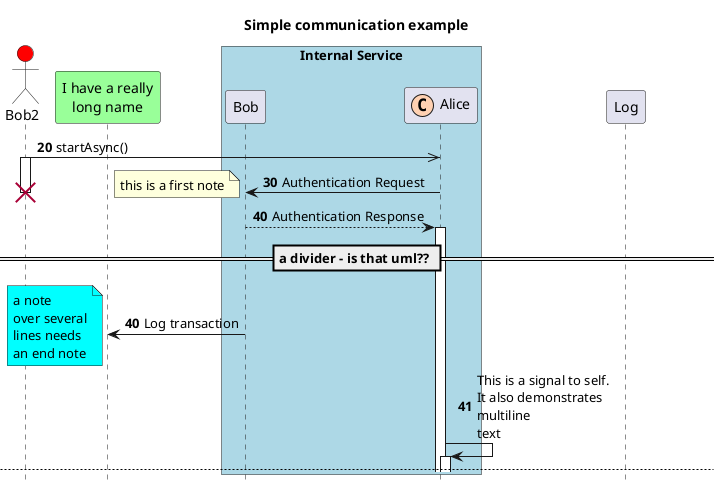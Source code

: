 @startuml
title Simple communication example
actor Bob2 #red
participant Alice << (C,#FFD1B2) >>
participant Bob
participant "I have a really\nlong name" as L #99FF99

box "Internal Service" #LightBlue
  participant Bob
  participant Alice
end box
hide footbox

autonumber 20 10
Bob2 ->> Alice: startAsync()
activate Bob2
Alice -> Bob: Authentication Request
deactivate Bob2
destroy Bob2
note left: this is a first note
Bob --> Alice: Authentication Response
autonumber 40 1
' this is a comment
== a divider - is that uml?? ==
activate Alice
Bob->L: Log transaction
note left #aqua
    a note
    over several
    lines needs
    an end note
end note
Alice->Alice: This is a signal to self.\nIt also demonstrates\nmultiline \ntext
activate Alice

newpage with new title
autonumber 1 1
Alice -> Bob: Authentication Request
alt successful case
Bob -> Alice: Authentication Accepted
else else some kind of failure
Bob -> Alice: Authentication Failure

group My own label
Alice -> Log : Log attack start
loop 1000 times
Alice -> Bob: DNS Attack
end
Alice -> Log : Log attack end
end
else Another type of failure
Bob -> Alice: Please repeat
end

newpage with new title
create John
Log -> John

@enduml
